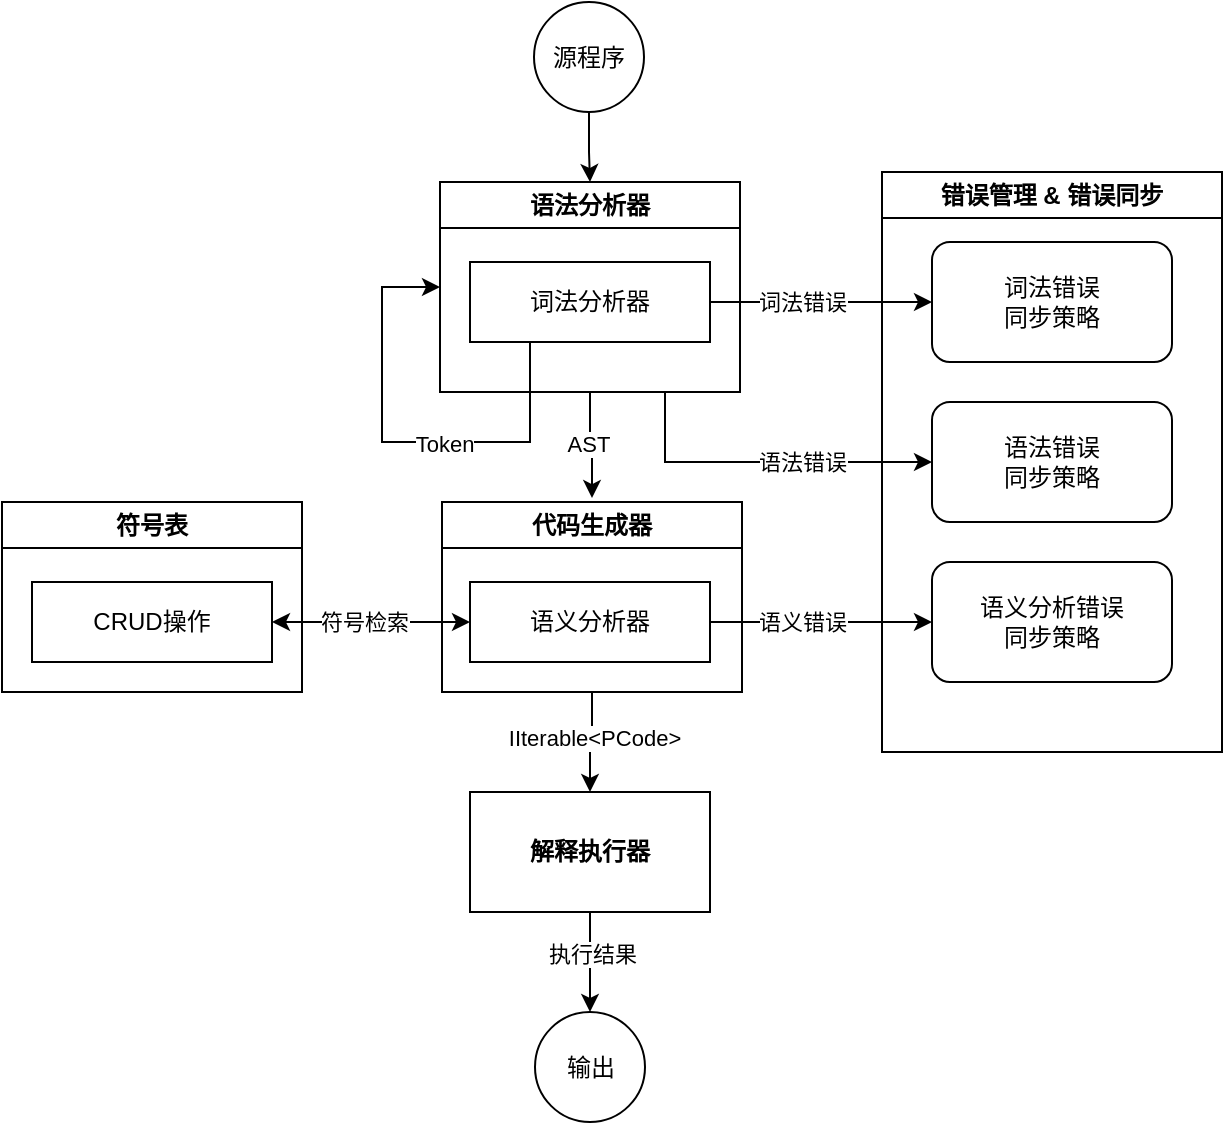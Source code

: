 <mxfile>
    <diagram id="IX9gLXWn7A2tthiQK04f" name="Page-1">
        <mxGraphModel dx="650" dy="454" grid="1" gridSize="10" guides="1" tooltips="1" connect="1" arrows="1" fold="1" page="1" pageScale="1" pageWidth="850" pageHeight="1100" math="0" shadow="0">
            <root>
                <mxCell id="0"/>
                <mxCell id="1" parent="0"/>
                <mxCell id="2" value="" style="edgeStyle=orthogonalEdgeStyle;rounded=0;orthogonalLoop=1;jettySize=auto;html=1;entryX=0.5;entryY=-0.021;entryDx=0;entryDy=0;entryPerimeter=0;" edge="1" parent="1" source="6" target="15">
                    <mxGeometry relative="1" as="geometry">
                        <mxPoint x="414" y="340" as="targetPoint"/>
                    </mxGeometry>
                </mxCell>
                <mxCell id="3" value="AST" style="edgeLabel;html=1;align=center;verticalAlign=middle;resizable=0;points=[];" vertex="1" connectable="0" parent="2">
                    <mxGeometry x="-0.033" y="-1" relative="1" as="geometry">
                        <mxPoint as="offset"/>
                    </mxGeometry>
                </mxCell>
                <mxCell id="4" style="edgeStyle=orthogonalEdgeStyle;rounded=0;orthogonalLoop=1;jettySize=auto;html=1;exitX=0.75;exitY=1;exitDx=0;exitDy=0;entryX=0;entryY=0.5;entryDx=0;entryDy=0;" edge="1" parent="1" source="6" target="23">
                    <mxGeometry relative="1" as="geometry"/>
                </mxCell>
                <mxCell id="5" value="语法错误" style="edgeLabel;html=1;align=center;verticalAlign=middle;resizable=0;points=[];" vertex="1" connectable="0" parent="4">
                    <mxGeometry x="0.201" y="-2" relative="1" as="geometry">
                        <mxPoint x="2" y="-2" as="offset"/>
                    </mxGeometry>
                </mxCell>
                <mxCell id="6" value="语法分析器" style="swimlane;whiteSpace=wrap;html=1;" vertex="1" parent="1">
                    <mxGeometry x="339" y="150" width="150" height="105" as="geometry"/>
                </mxCell>
                <mxCell id="7" style="edgeStyle=orthogonalEdgeStyle;rounded=0;orthogonalLoop=1;jettySize=auto;html=1;exitX=0.25;exitY=1;exitDx=0;exitDy=0;entryX=0;entryY=0.5;entryDx=0;entryDy=0;" edge="1" parent="6" source="9" target="6">
                    <mxGeometry relative="1" as="geometry">
                        <Array as="points">
                            <mxPoint x="45" y="130"/>
                            <mxPoint x="-29" y="130"/>
                            <mxPoint x="-29" y="52"/>
                        </Array>
                    </mxGeometry>
                </mxCell>
                <mxCell id="33" value="Token" style="edgeLabel;html=1;align=center;verticalAlign=middle;resizable=0;points=[];" vertex="1" connectable="0" parent="7">
                    <mxGeometry x="-0.162" y="1" relative="1" as="geometry">
                        <mxPoint x="3" as="offset"/>
                    </mxGeometry>
                </mxCell>
                <mxCell id="9" value="词法分析器" style="whiteSpace=wrap;html=1;" vertex="1" parent="6">
                    <mxGeometry x="15" y="40" width="120" height="40" as="geometry"/>
                </mxCell>
                <mxCell id="10" value="" style="edgeStyle=orthogonalEdgeStyle;rounded=0;orthogonalLoop=1;jettySize=auto;html=1;exitX=0.5;exitY=1;exitDx=0;exitDy=0;" edge="1" parent="1" source="15" target="14">
                    <mxGeometry relative="1" as="geometry">
                        <mxPoint x="414" y="460" as="sourcePoint"/>
                    </mxGeometry>
                </mxCell>
                <mxCell id="11" value="IIterable&amp;lt;PCode&amp;gt;" style="edgeLabel;html=1;align=center;verticalAlign=middle;resizable=0;points=[];" vertex="1" connectable="0" parent="10">
                    <mxGeometry x="-0.1" y="1" relative="1" as="geometry">
                        <mxPoint as="offset"/>
                    </mxGeometry>
                </mxCell>
                <mxCell id="12" style="edgeStyle=orthogonalEdgeStyle;rounded=0;orthogonalLoop=1;jettySize=auto;html=1;exitX=0.5;exitY=1;exitDx=0;exitDy=0;entryX=0.5;entryY=0;entryDx=0;entryDy=0;" edge="1" parent="1" source="14" target="17">
                    <mxGeometry relative="1" as="geometry">
                        <mxPoint x="414" y="580" as="targetPoint"/>
                    </mxGeometry>
                </mxCell>
                <mxCell id="13" value="执行结果" style="edgeLabel;html=1;align=center;verticalAlign=middle;resizable=0;points=[];" vertex="1" connectable="0" parent="12">
                    <mxGeometry x="-0.183" y="1" relative="1" as="geometry">
                        <mxPoint as="offset"/>
                    </mxGeometry>
                </mxCell>
                <mxCell id="14" value="解释执行器" style="whiteSpace=wrap;html=1;fontStyle=1;startSize=23;" vertex="1" parent="1">
                    <mxGeometry x="354" y="455" width="120" height="60" as="geometry"/>
                </mxCell>
                <mxCell id="15" value="代码生成器" style="swimlane;whiteSpace=wrap;html=1;" vertex="1" parent="1">
                    <mxGeometry x="340" y="310" width="150" height="95" as="geometry"/>
                </mxCell>
                <mxCell id="16" value="语义分析器" style="whiteSpace=wrap;html=1;" vertex="1" parent="15">
                    <mxGeometry x="14" y="40" width="120" height="40" as="geometry"/>
                </mxCell>
                <mxCell id="17" value="输出" style="ellipse;whiteSpace=wrap;html=1;aspect=fixed;" vertex="1" parent="1">
                    <mxGeometry x="386.5" y="565" width="55" height="55" as="geometry"/>
                </mxCell>
                <mxCell id="18" style="edgeStyle=orthogonalEdgeStyle;rounded=0;orthogonalLoop=1;jettySize=auto;html=1;exitX=0.5;exitY=1;exitDx=0;exitDy=0;" edge="1" parent="1" source="19" target="6">
                    <mxGeometry relative="1" as="geometry"/>
                </mxCell>
                <mxCell id="19" value="源程序" style="ellipse;whiteSpace=wrap;html=1;aspect=fixed;" vertex="1" parent="1">
                    <mxGeometry x="386" y="60" width="55" height="55" as="geometry"/>
                </mxCell>
                <mxCell id="20" value="错误管理 &amp;amp; 错误同步" style="swimlane;whiteSpace=wrap;html=1;" vertex="1" parent="1">
                    <mxGeometry x="560" y="145" width="170" height="290" as="geometry"/>
                </mxCell>
                <mxCell id="21" value="词法错误&lt;br&gt;同步策略" style="rounded=1;whiteSpace=wrap;html=1;" vertex="1" parent="20">
                    <mxGeometry x="25" y="35" width="120" height="60" as="geometry"/>
                </mxCell>
                <mxCell id="22" value="语义分析错误&lt;br&gt;同步策略" style="rounded=1;whiteSpace=wrap;html=1;" vertex="1" parent="20">
                    <mxGeometry x="25" y="195" width="120" height="60" as="geometry"/>
                </mxCell>
                <mxCell id="23" value="语法错误&lt;br&gt;同步策略" style="rounded=1;whiteSpace=wrap;html=1;" vertex="1" parent="20">
                    <mxGeometry x="25" y="115" width="120" height="60" as="geometry"/>
                </mxCell>
                <mxCell id="24" value="" style="endArrow=classic;html=1;rounded=0;entryX=0;entryY=0.5;entryDx=0;entryDy=0;" edge="1" parent="1" source="16" target="22">
                    <mxGeometry relative="1" as="geometry">
                        <mxPoint x="160" y="95" as="sourcePoint"/>
                        <mxPoint x="574" y="370" as="targetPoint"/>
                    </mxGeometry>
                </mxCell>
                <mxCell id="25" value="语义错误" style="edgeLabel;html=1;align=center;verticalAlign=middle;resizable=0;points=[];" vertex="1" connectable="0" parent="24">
                    <mxGeometry x="-0.013" y="1" relative="1" as="geometry">
                        <mxPoint x="-9" y="1" as="offset"/>
                    </mxGeometry>
                </mxCell>
                <mxCell id="26" style="edgeStyle=orthogonalEdgeStyle;rounded=0;orthogonalLoop=1;jettySize=auto;html=1;exitX=1;exitY=0.5;exitDx=0;exitDy=0;" edge="1" parent="1" source="9" target="21">
                    <mxGeometry relative="1" as="geometry"/>
                </mxCell>
                <mxCell id="27" value="词法错误" style="edgeLabel;html=1;align=center;verticalAlign=middle;resizable=0;points=[];" vertex="1" connectable="0" parent="26">
                    <mxGeometry x="-0.284" y="1" relative="1" as="geometry">
                        <mxPoint x="6" y="1" as="offset"/>
                    </mxGeometry>
                </mxCell>
                <mxCell id="28" value="符号表" style="swimlane;whiteSpace=wrap;html=1;" vertex="1" parent="1">
                    <mxGeometry x="120" y="310" width="150" height="95" as="geometry"/>
                </mxCell>
                <mxCell id="29" value="CRUD操作" style="whiteSpace=wrap;html=1;" vertex="1" parent="28">
                    <mxGeometry x="15" y="40" width="120" height="40" as="geometry"/>
                </mxCell>
                <mxCell id="30" value="" style="endArrow=classic;startArrow=classic;html=1;rounded=0;exitX=1;exitY=0.5;exitDx=0;exitDy=0;entryX=0;entryY=0.5;entryDx=0;entryDy=0;" edge="1" parent="1" source="29" target="16">
                    <mxGeometry width="50" height="50" relative="1" as="geometry">
                        <mxPoint x="370" y="405" as="sourcePoint"/>
                        <mxPoint x="420" y="355" as="targetPoint"/>
                    </mxGeometry>
                </mxCell>
                <mxCell id="31" value="符号检索" style="edgeLabel;html=1;align=center;verticalAlign=middle;resizable=0;points=[];" vertex="1" connectable="0" parent="30">
                    <mxGeometry x="-0.126" y="-1" relative="1" as="geometry">
                        <mxPoint x="2" y="-1" as="offset"/>
                    </mxGeometry>
                </mxCell>
            </root>
        </mxGraphModel>
    </diagram>
</mxfile>
